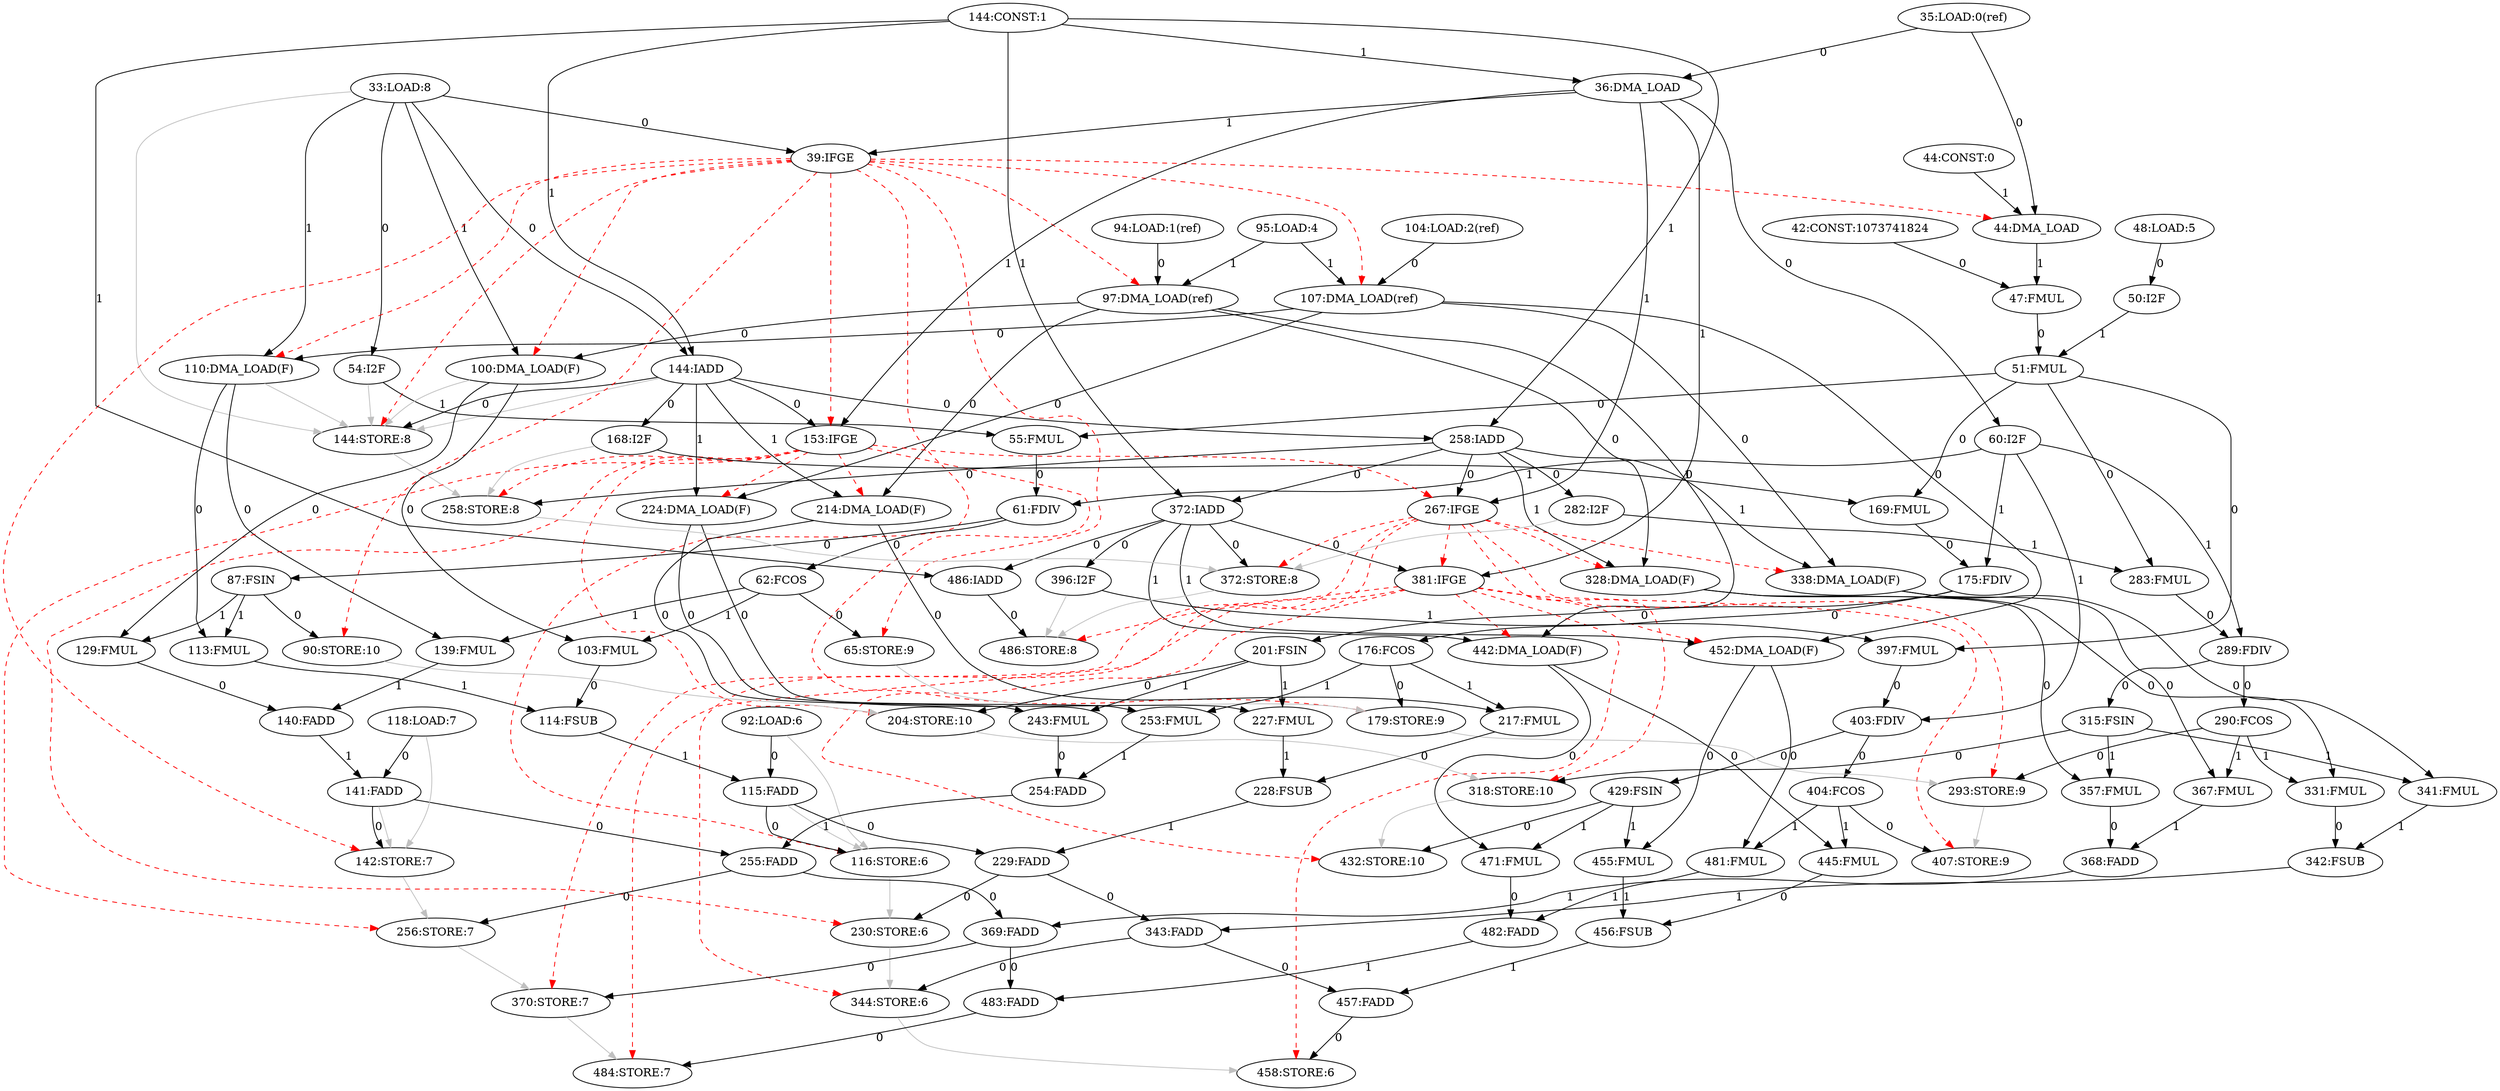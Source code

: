 digraph depgraph {
"144:IADD" -> "144:STORE:8"[label=0];
"33:LOAD:8" -> "144:STORE:8"[color=gray];
"39:IFGE" -> "144:STORE:8"[color=red,style=dashed];
"54:I2F" -> "144:STORE:8"[color=gray];
"100:DMA_LOAD(F)" -> "144:STORE:8"[color=gray];
"110:DMA_LOAD(F)" -> "144:STORE:8"[color=gray];
"144:IADD" -> "144:STORE:8"[color=gray];
"33:LOAD:8" -> "39:IFGE"[label=0];
"36:DMA_LOAD" -> "39:IFGE"[label=1];
"33:LOAD:8" -> "54:I2F"[label=0];
"97:DMA_LOAD(ref)" -> "100:DMA_LOAD(F)"[label=0];
"33:LOAD:8" -> "100:DMA_LOAD(F)"[label=1];
"39:IFGE" -> "100:DMA_LOAD(F)"[color=red,style=dashed];
"107:DMA_LOAD(ref)" -> "110:DMA_LOAD(F)"[label=0];
"33:LOAD:8" -> "110:DMA_LOAD(F)"[label=1];
"39:IFGE" -> "110:DMA_LOAD(F)"[color=red,style=dashed];
"33:LOAD:8" -> "144:IADD"[label=0];
"144:CONST:1" -> "144:IADD"[label=1];
"35:LOAD:0(ref)" -> "36:DMA_LOAD"[label=0];
"144:CONST:1" -> "36:DMA_LOAD"[label=1];
"35:LOAD:0(ref)" -> "44:DMA_LOAD"[label=0];
"44:CONST:0" -> "44:DMA_LOAD"[label=1];
"39:IFGE" -> "44:DMA_LOAD"[color=red,style=dashed];
"36:DMA_LOAD" -> "60:I2F"[label=0];
"144:IADD" -> "153:IFGE"[label=0];
"36:DMA_LOAD" -> "153:IFGE"[label=1];
"39:IFGE" -> "153:IFGE"[color=red,style=dashed];
"258:IADD" -> "267:IFGE"[label=0];
"36:DMA_LOAD" -> "267:IFGE"[label=1];
"153:IFGE" -> "267:IFGE"[color=red,style=dashed];
"372:IADD" -> "381:IFGE"[label=0];
"36:DMA_LOAD" -> "381:IFGE"[label=1];
"267:IFGE" -> "381:IFGE"[color=red,style=dashed];
"62:FCOS" -> "65:STORE:9"[label=0];
"39:IFGE" -> "65:STORE:9"[color=red,style=dashed];
"87:FSIN" -> "90:STORE:10"[label=0];
"39:IFGE" -> "90:STORE:10"[color=red,style=dashed];
"94:LOAD:1(ref)" -> "97:DMA_LOAD(ref)"[label=0];
"95:LOAD:4" -> "97:DMA_LOAD(ref)"[label=1];
"39:IFGE" -> "97:DMA_LOAD(ref)"[color=red,style=dashed];
"104:LOAD:2(ref)" -> "107:DMA_LOAD(ref)"[label=0];
"95:LOAD:4" -> "107:DMA_LOAD(ref)"[label=1];
"39:IFGE" -> "107:DMA_LOAD(ref)"[color=red,style=dashed];
"115:FADD" -> "116:STORE:6"[label=0];
"39:IFGE" -> "116:STORE:6"[color=red,style=dashed];
"92:LOAD:6" -> "116:STORE:6"[color=gray];
"115:FADD" -> "116:STORE:6"[color=gray];
"141:FADD" -> "142:STORE:7"[label=0];
"39:IFGE" -> "142:STORE:7"[color=red,style=dashed];
"118:LOAD:7" -> "142:STORE:7"[color=gray];
"141:FADD" -> "142:STORE:7"[color=gray];
"42:CONST:1073741824" -> "47:FMUL"[label=0];
"44:DMA_LOAD" -> "47:FMUL"[label=1];
"47:FMUL" -> "51:FMUL"[label=0];
"50:I2F" -> "51:FMUL"[label=1];
"48:LOAD:5" -> "50:I2F"[label=0];
"51:FMUL" -> "55:FMUL"[label=0];
"54:I2F" -> "55:FMUL"[label=1];
"51:FMUL" -> "169:FMUL"[label=0];
"168:I2F" -> "169:FMUL"[label=1];
"51:FMUL" -> "283:FMUL"[label=0];
"282:I2F" -> "283:FMUL"[label=1];
"51:FMUL" -> "397:FMUL"[label=0];
"396:I2F" -> "397:FMUL"[label=1];
"55:FMUL" -> "61:FDIV"[label=0];
"60:I2F" -> "61:FDIV"[label=1];
"169:FMUL" -> "175:FDIV"[label=0];
"60:I2F" -> "175:FDIV"[label=1];
"283:FMUL" -> "289:FDIV"[label=0];
"60:I2F" -> "289:FDIV"[label=1];
"397:FMUL" -> "403:FDIV"[label=0];
"60:I2F" -> "403:FDIV"[label=1];
"61:FDIV" -> "62:FCOS"[label=0];
"61:FDIV" -> "87:FSIN"[label=0];
"100:DMA_LOAD(F)" -> "103:FMUL"[label=0];
"62:FCOS" -> "103:FMUL"[label=1];
"110:DMA_LOAD(F)" -> "139:FMUL"[label=0];
"62:FCOS" -> "139:FMUL"[label=1];
"176:FCOS" -> "179:STORE:9"[label=0];
"65:STORE:9" -> "179:STORE:9"[color=gray];
"153:IFGE" -> "179:STORE:9"[color=red,style=dashed];
"110:DMA_LOAD(F)" -> "113:FMUL"[label=0];
"87:FSIN" -> "113:FMUL"[label=1];
"100:DMA_LOAD(F)" -> "129:FMUL"[label=0];
"87:FSIN" -> "129:FMUL"[label=1];
"201:FSIN" -> "204:STORE:10"[label=0];
"90:STORE:10" -> "204:STORE:10"[color=gray];
"153:IFGE" -> "204:STORE:10"[color=red,style=dashed];
"92:LOAD:6" -> "115:FADD"[label=0];
"114:FSUB" -> "115:FADD"[label=1];
"97:DMA_LOAD(ref)" -> "214:DMA_LOAD(F)"[label=0];
"144:IADD" -> "214:DMA_LOAD(F)"[label=1];
"153:IFGE" -> "214:DMA_LOAD(F)"[color=red,style=dashed];
"97:DMA_LOAD(ref)" -> "328:DMA_LOAD(F)"[label=0];
"258:IADD" -> "328:DMA_LOAD(F)"[label=1];
"267:IFGE" -> "328:DMA_LOAD(F)"[color=red,style=dashed];
"97:DMA_LOAD(ref)" -> "442:DMA_LOAD(F)"[label=0];
"372:IADD" -> "442:DMA_LOAD(F)"[label=1];
"381:IFGE" -> "442:DMA_LOAD(F)"[color=red,style=dashed];
"103:FMUL" -> "114:FSUB"[label=0];
"113:FMUL" -> "114:FSUB"[label=1];
"107:DMA_LOAD(ref)" -> "224:DMA_LOAD(F)"[label=0];
"144:IADD" -> "224:DMA_LOAD(F)"[label=1];
"153:IFGE" -> "224:DMA_LOAD(F)"[color=red,style=dashed];
"107:DMA_LOAD(ref)" -> "338:DMA_LOAD(F)"[label=0];
"258:IADD" -> "338:DMA_LOAD(F)"[label=1];
"267:IFGE" -> "338:DMA_LOAD(F)"[color=red,style=dashed];
"107:DMA_LOAD(ref)" -> "452:DMA_LOAD(F)"[label=0];
"372:IADD" -> "452:DMA_LOAD(F)"[label=1];
"381:IFGE" -> "452:DMA_LOAD(F)"[color=red,style=dashed];
"115:FADD" -> "229:FADD"[label=0];
"228:FSUB" -> "229:FADD"[label=1];
"229:FADD" -> "230:STORE:6"[label=0];
"116:STORE:6" -> "230:STORE:6"[color=gray];
"153:IFGE" -> "230:STORE:6"[color=red,style=dashed];
"118:LOAD:7" -> "141:FADD"[label=0];
"140:FADD" -> "141:FADD"[label=1];
"129:FMUL" -> "140:FADD"[label=0];
"139:FMUL" -> "140:FADD"[label=1];
"141:FADD" -> "255:FADD"[label=0];
"254:FADD" -> "255:FADD"[label=1];
"255:FADD" -> "256:STORE:7"[label=0];
"142:STORE:7" -> "256:STORE:7"[color=gray];
"153:IFGE" -> "256:STORE:7"[color=red,style=dashed];
"144:IADD" -> "258:IADD"[label=0];
"144:CONST:1" -> "258:IADD"[label=1];
"144:IADD" -> "168:I2F"[label=0];
"258:IADD" -> "372:IADD"[label=0];
"144:CONST:1" -> "372:IADD"[label=1];
"372:IADD" -> "486:IADD"[label=0];
"144:CONST:1" -> "486:IADD"[label=1];
"258:IADD" -> "258:STORE:8"[label=0];
"144:STORE:8" -> "258:STORE:8"[color=gray];
"153:IFGE" -> "258:STORE:8"[color=red,style=dashed];
"168:I2F" -> "258:STORE:8"[color=gray];
"175:FDIV" -> "176:FCOS"[label=0];
"175:FDIV" -> "201:FSIN"[label=0];
"214:DMA_LOAD(F)" -> "217:FMUL"[label=0];
"176:FCOS" -> "217:FMUL"[label=1];
"224:DMA_LOAD(F)" -> "253:FMUL"[label=0];
"176:FCOS" -> "253:FMUL"[label=1];
"290:FCOS" -> "293:STORE:9"[label=0];
"179:STORE:9" -> "293:STORE:9"[color=gray];
"267:IFGE" -> "293:STORE:9"[color=red,style=dashed];
"224:DMA_LOAD(F)" -> "227:FMUL"[label=0];
"201:FSIN" -> "227:FMUL"[label=1];
"214:DMA_LOAD(F)" -> "243:FMUL"[label=0];
"201:FSIN" -> "243:FMUL"[label=1];
"315:FSIN" -> "318:STORE:10"[label=0];
"204:STORE:10" -> "318:STORE:10"[color=gray];
"267:IFGE" -> "318:STORE:10"[color=red,style=dashed];
"217:FMUL" -> "228:FSUB"[label=0];
"227:FMUL" -> "228:FSUB"[label=1];
"229:FADD" -> "343:FADD"[label=0];
"342:FSUB" -> "343:FADD"[label=1];
"343:FADD" -> "344:STORE:6"[label=0];
"230:STORE:6" -> "344:STORE:6"[color=gray];
"267:IFGE" -> "344:STORE:6"[color=red,style=dashed];
"243:FMUL" -> "254:FADD"[label=0];
"253:FMUL" -> "254:FADD"[label=1];
"255:FADD" -> "369:FADD"[label=0];
"368:FADD" -> "369:FADD"[label=1];
"369:FADD" -> "370:STORE:7"[label=0];
"256:STORE:7" -> "370:STORE:7"[color=gray];
"267:IFGE" -> "370:STORE:7"[color=red,style=dashed];
"258:IADD" -> "282:I2F"[label=0];
"372:IADD" -> "372:STORE:8"[label=0];
"258:STORE:8" -> "372:STORE:8"[color=gray];
"267:IFGE" -> "372:STORE:8"[color=red,style=dashed];
"282:I2F" -> "372:STORE:8"[color=gray];
"289:FDIV" -> "290:FCOS"[label=0];
"289:FDIV" -> "315:FSIN"[label=0];
"328:DMA_LOAD(F)" -> "331:FMUL"[label=0];
"290:FCOS" -> "331:FMUL"[label=1];
"338:DMA_LOAD(F)" -> "367:FMUL"[label=0];
"290:FCOS" -> "367:FMUL"[label=1];
"404:FCOS" -> "407:STORE:9"[label=0];
"293:STORE:9" -> "407:STORE:9"[color=gray];
"381:IFGE" -> "407:STORE:9"[color=red,style=dashed];
"338:DMA_LOAD(F)" -> "341:FMUL"[label=0];
"315:FSIN" -> "341:FMUL"[label=1];
"328:DMA_LOAD(F)" -> "357:FMUL"[label=0];
"315:FSIN" -> "357:FMUL"[label=1];
"429:FSIN" -> "432:STORE:10"[label=0];
"318:STORE:10" -> "432:STORE:10"[color=gray];
"381:IFGE" -> "432:STORE:10"[color=red,style=dashed];
"331:FMUL" -> "342:FSUB"[label=0];
"341:FMUL" -> "342:FSUB"[label=1];
"343:FADD" -> "457:FADD"[label=0];
"456:FSUB" -> "457:FADD"[label=1];
"457:FADD" -> "458:STORE:6"[label=0];
"344:STORE:6" -> "458:STORE:6"[color=gray];
"381:IFGE" -> "458:STORE:6"[color=red,style=dashed];
"357:FMUL" -> "368:FADD"[label=0];
"367:FMUL" -> "368:FADD"[label=1];
"369:FADD" -> "483:FADD"[label=0];
"482:FADD" -> "483:FADD"[label=1];
"483:FADD" -> "484:STORE:7"[label=0];
"370:STORE:7" -> "484:STORE:7"[color=gray];
"381:IFGE" -> "484:STORE:7"[color=red,style=dashed];
"372:IADD" -> "396:I2F"[label=0];
"486:IADD" -> "486:STORE:8"[label=0];
"372:STORE:8" -> "486:STORE:8"[color=gray];
"381:IFGE" -> "486:STORE:8"[color=red,style=dashed];
"396:I2F" -> "486:STORE:8"[color=gray];
"403:FDIV" -> "404:FCOS"[label=0];
"403:FDIV" -> "429:FSIN"[label=0];
"442:DMA_LOAD(F)" -> "445:FMUL"[label=0];
"404:FCOS" -> "445:FMUL"[label=1];
"452:DMA_LOAD(F)" -> "481:FMUL"[label=0];
"404:FCOS" -> "481:FMUL"[label=1];
"452:DMA_LOAD(F)" -> "455:FMUL"[label=0];
"429:FSIN" -> "455:FMUL"[label=1];
"442:DMA_LOAD(F)" -> "471:FMUL"[label=0];
"429:FSIN" -> "471:FMUL"[label=1];
"445:FMUL" -> "456:FSUB"[label=0];
"455:FMUL" -> "456:FSUB"[label=1];
"471:FMUL" -> "482:FADD"[label=0];
"481:FMUL" -> "482:FADD"[label=1];
}